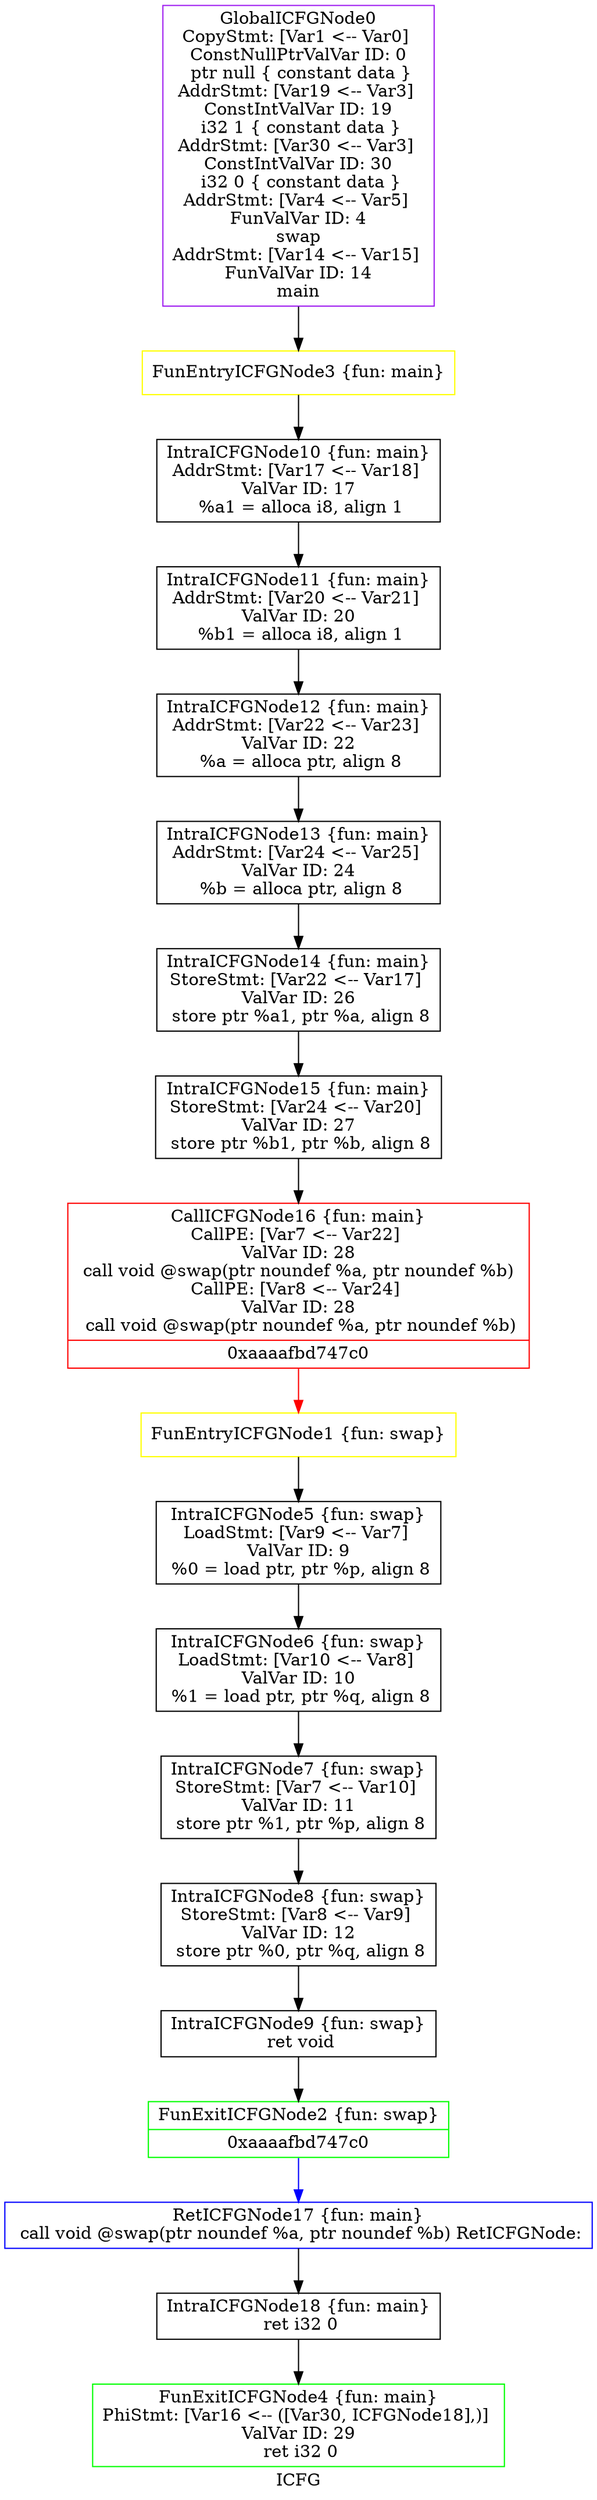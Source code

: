 digraph "ICFG" {
	label="ICFG";

	Node0xaaaafbd88210 [shape=record,color=purple,label="{GlobalICFGNode0\nCopyStmt: [Var1 \<-- Var0]  \nConstNullPtrValVar ID: 0\n ptr null \{ constant data \}\nAddrStmt: [Var19 \<-- Var3]  \nConstIntValVar ID: 19\n i32 1 \{ constant data \}\nAddrStmt: [Var30 \<-- Var3]  \nConstIntValVar ID: 30\n i32 0 \{ constant data \}\nAddrStmt: [Var4 \<-- Var5]  \nFunValVar ID: 4\nswap\nAddrStmt: [Var14 \<-- Var15]  \nFunValVar ID: 14\nmain}"];
	Node0xaaaafbd88210 -> Node0xaaaafbdd02c0[style=solid];
	Node0xaaaafbdcd530 [shape=record,color=yellow,label="{FunEntryICFGNode1 \{fun: swap\}}"];
	Node0xaaaafbdcd530 -> Node0xaaaafbd99ab0[style=solid];
	Node0xaaaafbd67d20 [shape=record,color=green,label="{FunExitICFGNode2 \{fun: swap\}|{<s0>0xaaaafbd747c0}}"];
	Node0xaaaafbd67d20:s0 -> Node0xaaaafbd7c5b0[style=solid,color=blue];
	Node0xaaaafbdd02c0 [shape=record,color=yellow,label="{FunEntryICFGNode3 \{fun: main\}}"];
	Node0xaaaafbdd02c0 -> Node0xaaaafbd9d470[style=solid];
	Node0xaaaafbdcfd80 [shape=record,color=green,label="{FunExitICFGNode4 \{fun: main\}\nPhiStmt: [Var16 \<-- ([Var30, ICFGNode18],)]  \nValVar ID: 29\n   ret i32 0 }"];
	Node0xaaaafbd99ab0 [shape=record,color=black,label="{IntraICFGNode5 \{fun: swap\}\nLoadStmt: [Var9 \<-- Var7]  \nValVar ID: 9\n   %0 = load ptr, ptr %p, align 8 }"];
	Node0xaaaafbd99ab0 -> Node0xaaaafbd6bf30[style=solid];
	Node0xaaaafbd6bf30 [shape=record,color=black,label="{IntraICFGNode6 \{fun: swap\}\nLoadStmt: [Var10 \<-- Var8]  \nValVar ID: 10\n   %1 = load ptr, ptr %q, align 8 }"];
	Node0xaaaafbd6bf30 -> Node0xaaaafbd5eab0[style=solid];
	Node0xaaaafbd5eab0 [shape=record,color=black,label="{IntraICFGNode7 \{fun: swap\}\nStoreStmt: [Var7 \<-- Var10]  \nValVar ID: 11\n   store ptr %1, ptr %p, align 8 }"];
	Node0xaaaafbd5eab0 -> Node0xaaaafbd9d190[style=solid];
	Node0xaaaafbd9d190 [shape=record,color=black,label="{IntraICFGNode8 \{fun: swap\}\nStoreStmt: [Var8 \<-- Var9]  \nValVar ID: 12\n   store ptr %0, ptr %q, align 8 }"];
	Node0xaaaafbd9d190 -> Node0xaaaafbd9d300[style=solid];
	Node0xaaaafbd9d300 [shape=record,color=black,label="{IntraICFGNode9 \{fun: swap\}\n   ret void }"];
	Node0xaaaafbd9d300 -> Node0xaaaafbd67d20[style=solid];
	Node0xaaaafbd9d470 [shape=record,color=black,label="{IntraICFGNode10 \{fun: main\}\nAddrStmt: [Var17 \<-- Var18]  \nValVar ID: 17\n   %a1 = alloca i8, align 1 }"];
	Node0xaaaafbd9d470 -> Node0xaaaafbd9dab0[style=solid];
	Node0xaaaafbd9dab0 [shape=record,color=black,label="{IntraICFGNode11 \{fun: main\}\nAddrStmt: [Var20 \<-- Var21]  \nValVar ID: 20\n   %b1 = alloca i8, align 1 }"];
	Node0xaaaafbd9dab0 -> Node0xaaaafbd88ed0[style=solid];
	Node0xaaaafbd88ed0 [shape=record,color=black,label="{IntraICFGNode12 \{fun: main\}\nAddrStmt: [Var22 \<-- Var23]  \nValVar ID: 22\n   %a = alloca ptr, align 8 }"];
	Node0xaaaafbd88ed0 -> Node0xaaaafbd6f120[style=solid];
	Node0xaaaafbd6f120 [shape=record,color=black,label="{IntraICFGNode13 \{fun: main\}\nAddrStmt: [Var24 \<-- Var25]  \nValVar ID: 24\n   %b = alloca ptr, align 8 }"];
	Node0xaaaafbd6f120 -> Node0xaaaafbdc1520[style=solid];
	Node0xaaaafbdc1520 [shape=record,color=black,label="{IntraICFGNode14 \{fun: main\}\nStoreStmt: [Var22 \<-- Var17]  \nValVar ID: 26\n   store ptr %a1, ptr %a, align 8 }"];
	Node0xaaaafbdc1520 -> Node0xaaaafbd7d4b0[style=solid];
	Node0xaaaafbd7d4b0 [shape=record,color=black,label="{IntraICFGNode15 \{fun: main\}\nStoreStmt: [Var24 \<-- Var20]  \nValVar ID: 27\n   store ptr %b1, ptr %b, align 8 }"];
	Node0xaaaafbd7d4b0 -> Node0xaaaafbd747c0[style=solid];
	Node0xaaaafbd747c0 [shape=record,color=red,label="{CallICFGNode16 \{fun: main\}\nCallPE: [Var7 \<-- Var22]  \nValVar ID: 28\n   call void @swap(ptr noundef %a, ptr noundef %b) \nCallPE: [Var8 \<-- Var24]  \nValVar ID: 28\n   call void @swap(ptr noundef %a, ptr noundef %b) |{<s0>0xaaaafbd747c0}}"];
	Node0xaaaafbd747c0:s0 -> Node0xaaaafbdcd530[style=solid,color=red];
	Node0xaaaafbd7c5b0 [shape=record,color=blue,label="{RetICFGNode17 \{fun: main\}\n   call void @swap(ptr noundef %a, ptr noundef %b) RetICFGNode: }"];
	Node0xaaaafbd7c5b0 -> Node0xaaaafbd6cd80[style=solid];
	Node0xaaaafbd6cd80 [shape=record,color=black,label="{IntraICFGNode18 \{fun: main\}\n   ret i32 0 }"];
	Node0xaaaafbd6cd80 -> Node0xaaaafbdcfd80[style=solid];
}
